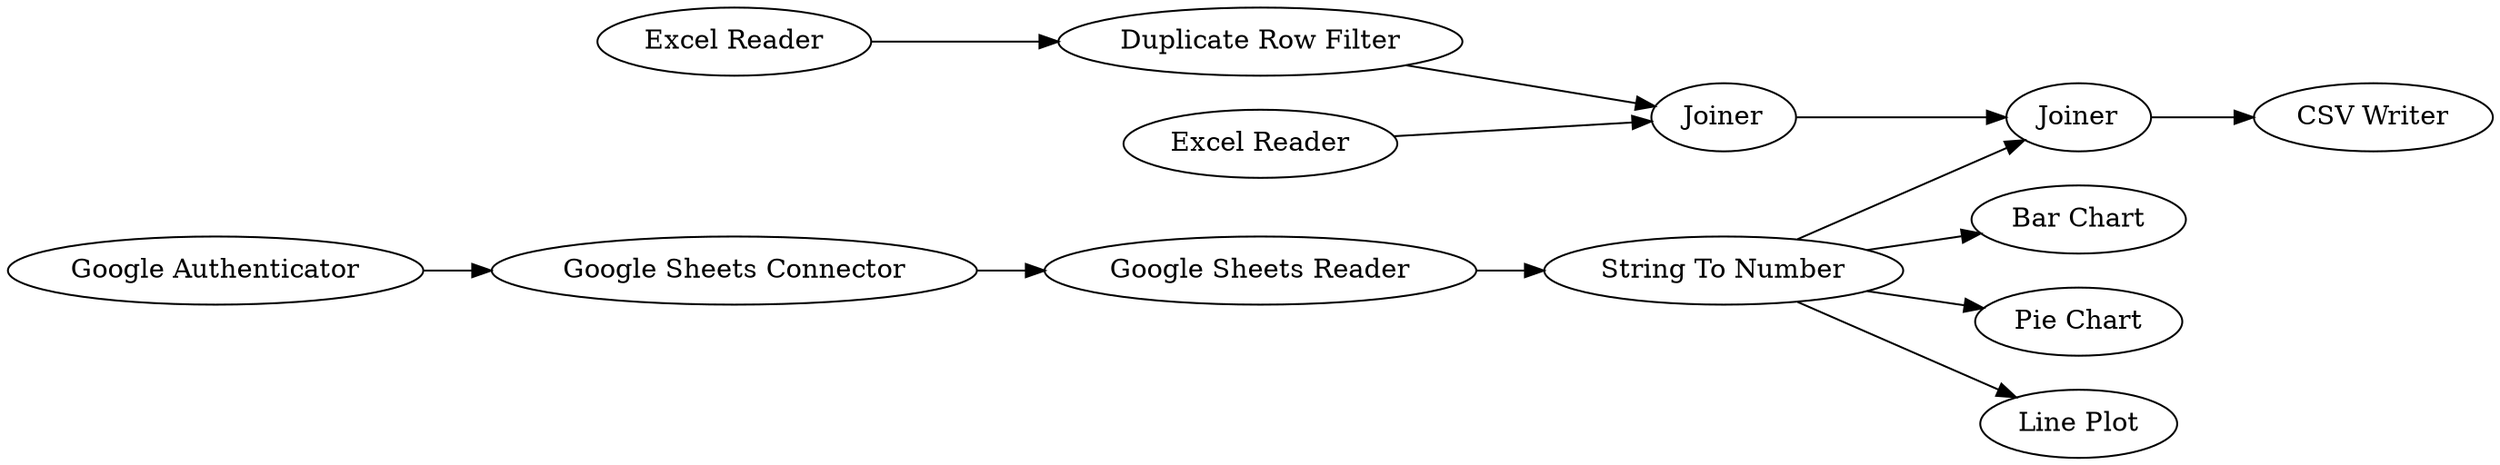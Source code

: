 digraph {
	"-6819986618771082985_29" [label="Bar Chart"]
	"-6819986618771082985_25" [label="Excel Reader"]
	"-6819986618771082985_4" [label="Google Sheets Connector"]
	"-6819986618771082985_13" [label="String To Number"]
	"-6819986618771082985_27" [label="Pie Chart"]
	"-6819986618771082985_30" [label="CSV Writer"]
	"-6819986618771082985_28" [label="Line Plot"]
	"-6819986618771082985_26" [label=Joiner]
	"-6819986618771082985_32" [label=Joiner]
	"-6819986618771082985_24" [label="Duplicate Row Filter"]
	"-6819986618771082985_3" [label="Google Authenticator"]
	"-6819986618771082985_31" [label="Excel Reader"]
	"-6819986618771082985_12" [label="Google Sheets Reader"]
	"-6819986618771082985_32" -> "-6819986618771082985_26"
	"-6819986618771082985_25" -> "-6819986618771082985_24"
	"-6819986618771082985_31" -> "-6819986618771082985_32"
	"-6819986618771082985_13" -> "-6819986618771082985_27"
	"-6819986618771082985_13" -> "-6819986618771082985_26"
	"-6819986618771082985_4" -> "-6819986618771082985_12"
	"-6819986618771082985_13" -> "-6819986618771082985_28"
	"-6819986618771082985_24" -> "-6819986618771082985_32"
	"-6819986618771082985_26" -> "-6819986618771082985_30"
	"-6819986618771082985_13" -> "-6819986618771082985_29"
	"-6819986618771082985_3" -> "-6819986618771082985_4"
	"-6819986618771082985_12" -> "-6819986618771082985_13"
	rankdir=LR
}
